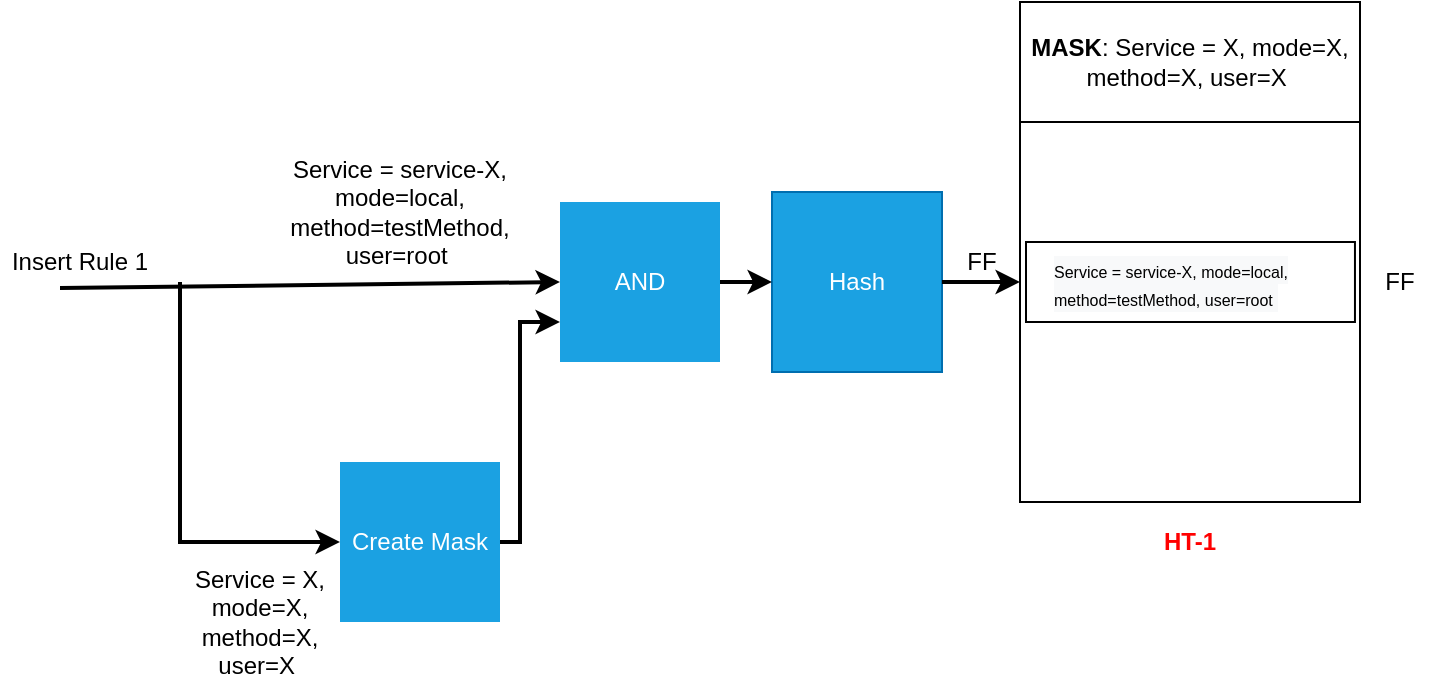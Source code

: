 <mxfile version="14.2.9" type="github">
  <diagram id="Fy_DSxfuRaloU6ZHcAtb" name="Page-1">
    <mxGraphModel dx="1360" dy="777" grid="1" gridSize="10" guides="1" tooltips="1" connect="1" arrows="1" fold="1" page="1" pageScale="1" pageWidth="850" pageHeight="1100" math="0" shadow="0">
      <root>
        <mxCell id="0" />
        <mxCell id="1" parent="0" />
        <mxCell id="e9_0gmz5ZAOUCiMjLGnS-2" value="&lt;span style=&quot;font-family: &amp;#34;arial&amp;#34; ; text-indent: -24px&quot;&gt;&lt;font style=&quot;font-size: 12px&quot;&gt;Service = service-X, mode=local, method=testMethod, user=root&amp;nbsp;&lt;/font&gt;&lt;/span&gt;" style="text;html=1;strokeColor=none;fillColor=none;align=center;verticalAlign=middle;whiteSpace=wrap;rounded=0;" vertex="1" parent="1">
          <mxGeometry x="133" y="110" width="140" height="110" as="geometry" />
        </mxCell>
        <mxCell id="e9_0gmz5ZAOUCiMjLGnS-1" value="" style="endArrow=classic;html=1;strokeWidth=2;entryX=0;entryY=0.5;entryDx=0;entryDy=0;" edge="1" parent="1" target="e9_0gmz5ZAOUCiMjLGnS-3">
          <mxGeometry width="50" height="50" relative="1" as="geometry">
            <mxPoint x="33" y="203" as="sourcePoint" />
            <mxPoint x="413" y="193" as="targetPoint" />
          </mxGeometry>
        </mxCell>
        <mxCell id="e9_0gmz5ZAOUCiMjLGnS-3" value="AND" style="whiteSpace=wrap;html=1;aspect=fixed;fillColor=#1ba1e2;fontColor=#ffffff;strokeColor=none;" vertex="1" parent="1">
          <mxGeometry x="283" y="160" width="80" height="80" as="geometry" />
        </mxCell>
        <mxCell id="e9_0gmz5ZAOUCiMjLGnS-4" value="Create Mask" style="whiteSpace=wrap;html=1;aspect=fixed;fillColor=#1ba1e2;fontColor=#ffffff;strokeColor=none;" vertex="1" parent="1">
          <mxGeometry x="173" y="290" width="80" height="80" as="geometry" />
        </mxCell>
        <mxCell id="e9_0gmz5ZAOUCiMjLGnS-5" value="" style="endArrow=classic;html=1;strokeWidth=2;entryX=0;entryY=0.5;entryDx=0;entryDy=0;edgeStyle=orthogonalEdgeStyle;rounded=0;" edge="1" parent="1" target="e9_0gmz5ZAOUCiMjLGnS-4">
          <mxGeometry width="50" height="50" relative="1" as="geometry">
            <mxPoint x="93" y="200" as="sourcePoint" />
            <mxPoint x="403" y="360" as="targetPoint" />
            <Array as="points">
              <mxPoint x="93" y="330" />
            </Array>
          </mxGeometry>
        </mxCell>
        <mxCell id="e9_0gmz5ZAOUCiMjLGnS-6" value="&lt;span style=&quot;font-family: &amp;#34;arial&amp;#34; ; text-indent: -24px&quot;&gt;&lt;font style=&quot;font-size: 12px&quot;&gt;Service = X, mode=X, method=X, user=X&amp;nbsp;&lt;/font&gt;&lt;/span&gt;" style="text;html=1;strokeColor=none;fillColor=none;align=center;verticalAlign=middle;whiteSpace=wrap;rounded=0;" vertex="1" parent="1">
          <mxGeometry x="83" y="340" width="100" height="60" as="geometry" />
        </mxCell>
        <mxCell id="e9_0gmz5ZAOUCiMjLGnS-9" value="Hash" style="rounded=0;whiteSpace=wrap;html=1;fillColor=#1ba1e2;strokeColor=#006EAF;fontColor=#ffffff;" vertex="1" parent="1">
          <mxGeometry x="389" y="155" width="85" height="90" as="geometry" />
        </mxCell>
        <mxCell id="e9_0gmz5ZAOUCiMjLGnS-10" value="" style="endArrow=classic;html=1;strokeWidth=2;exitX=1;exitY=0.5;exitDx=0;exitDy=0;entryX=0;entryY=0.75;entryDx=0;entryDy=0;edgeStyle=orthogonalEdgeStyle;rounded=0;" edge="1" parent="1" source="e9_0gmz5ZAOUCiMjLGnS-4" target="e9_0gmz5ZAOUCiMjLGnS-3">
          <mxGeometry width="50" height="50" relative="1" as="geometry">
            <mxPoint x="283" y="210" as="sourcePoint" />
            <mxPoint x="403" y="210" as="targetPoint" />
            <Array as="points">
              <mxPoint x="263" y="330" />
              <mxPoint x="263" y="220" />
            </Array>
          </mxGeometry>
        </mxCell>
        <mxCell id="e9_0gmz5ZAOUCiMjLGnS-11" value="" style="endArrow=classic;html=1;strokeWidth=2;exitX=1;exitY=0.5;exitDx=0;exitDy=0;entryX=0;entryY=0.5;entryDx=0;entryDy=0;" edge="1" parent="1" source="e9_0gmz5ZAOUCiMjLGnS-3" target="e9_0gmz5ZAOUCiMjLGnS-9">
          <mxGeometry width="50" height="50" relative="1" as="geometry">
            <mxPoint x="363" y="203" as="sourcePoint" />
            <mxPoint x="423" y="203" as="targetPoint" />
          </mxGeometry>
        </mxCell>
        <mxCell id="e9_0gmz5ZAOUCiMjLGnS-13" value="" style="endArrow=classic;html=1;strokeWidth=2;exitX=1;exitY=0.5;exitDx=0;exitDy=0;" edge="1" parent="1" source="e9_0gmz5ZAOUCiMjLGnS-9">
          <mxGeometry width="50" height="50" relative="1" as="geometry">
            <mxPoint x="393" y="480" as="sourcePoint" />
            <mxPoint x="513" y="200" as="targetPoint" />
          </mxGeometry>
        </mxCell>
        <mxCell id="e9_0gmz5ZAOUCiMjLGnS-14" value="" style="rounded=0;whiteSpace=wrap;html=1;" vertex="1" parent="1">
          <mxGeometry x="513" y="120" width="170" height="190" as="geometry" />
        </mxCell>
        <mxCell id="e9_0gmz5ZAOUCiMjLGnS-15" value="&lt;div style=&quot;text-indent: 0px&quot;&gt;&lt;span style=&quot;text-indent: -24px&quot;&gt;&lt;b&gt;MASK&lt;/b&gt;:&amp;nbsp;&lt;/span&gt;&lt;span style=&quot;font-family: &amp;#34;arial&amp;#34; ; text-indent: -24px&quot;&gt;Service = X, mode=X, method=X, user=X&amp;nbsp;&lt;/span&gt;&lt;/div&gt;" style="rounded=0;whiteSpace=wrap;html=1;" vertex="1" parent="1">
          <mxGeometry x="513" y="60" width="170" height="60" as="geometry" />
        </mxCell>
        <mxCell id="e9_0gmz5ZAOUCiMjLGnS-16" value="&lt;b&gt;&lt;font color=&quot;#ff0000&quot;&gt;HT-1&lt;/font&gt;&lt;/b&gt;" style="text;html=1;strokeColor=none;fillColor=none;align=center;verticalAlign=middle;whiteSpace=wrap;rounded=0;" vertex="1" parent="1">
          <mxGeometry x="578" y="320" width="40" height="20" as="geometry" />
        </mxCell>
        <mxCell id="e9_0gmz5ZAOUCiMjLGnS-19" value="" style="group" vertex="1" connectable="0" parent="1">
          <mxGeometry x="518" y="180" width="162.48" height="40" as="geometry" />
        </mxCell>
        <mxCell id="e9_0gmz5ZAOUCiMjLGnS-18" value="" style="rounded=0;whiteSpace=wrap;html=1;" vertex="1" parent="e9_0gmz5ZAOUCiMjLGnS-19">
          <mxGeometry x="-2" width="164.48" height="40" as="geometry" />
        </mxCell>
        <mxCell id="e9_0gmz5ZAOUCiMjLGnS-17" value="&lt;span style=&quot;color: rgb(0 , 0 , 0) ; font-family: &amp;#34;arial&amp;#34; ; font-style: normal ; font-weight: 400 ; letter-spacing: normal ; text-align: center ; text-indent: -24px ; text-transform: none ; word-spacing: 0px ; background-color: rgb(248 , 249 , 250) ; display: inline ; float: none&quot;&gt;&lt;font style=&quot;font-size: 8px&quot;&gt;Service = service-X, mode=local, method=testMethod, user=root&amp;nbsp;&lt;/font&gt;&lt;/span&gt;" style="text;whiteSpace=wrap;html=1;" vertex="1" parent="e9_0gmz5ZAOUCiMjLGnS-19">
          <mxGeometry x="10" width="150" height="30" as="geometry" />
        </mxCell>
        <mxCell id="e9_0gmz5ZAOUCiMjLGnS-20" value="FF" style="text;html=1;strokeColor=none;fillColor=none;align=center;verticalAlign=middle;whiteSpace=wrap;rounded=0;" vertex="1" parent="1">
          <mxGeometry x="474" y="180" width="40" height="20" as="geometry" />
        </mxCell>
        <mxCell id="e9_0gmz5ZAOUCiMjLGnS-21" value="FF" style="text;html=1;strokeColor=none;fillColor=none;align=center;verticalAlign=middle;whiteSpace=wrap;rounded=0;" vertex="1" parent="1">
          <mxGeometry x="683" y="190" width="40" height="20" as="geometry" />
        </mxCell>
        <mxCell id="e9_0gmz5ZAOUCiMjLGnS-22" value="Insert Rule 1" style="text;html=1;strokeColor=none;fillColor=none;align=center;verticalAlign=middle;whiteSpace=wrap;rounded=0;" vertex="1" parent="1">
          <mxGeometry x="3" y="180" width="80" height="20" as="geometry" />
        </mxCell>
      </root>
    </mxGraphModel>
  </diagram>
</mxfile>
